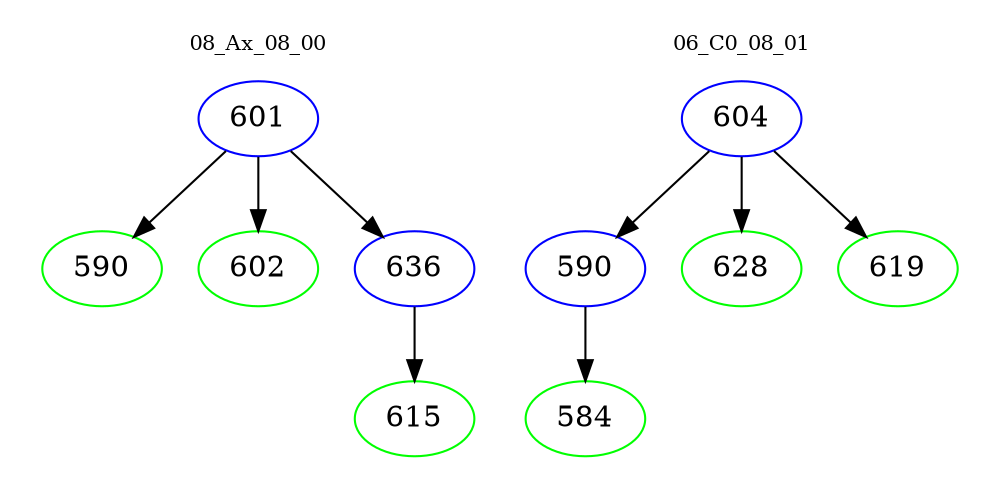 digraph{
subgraph cluster_0 {
color = white
label = "08_Ax_08_00";
fontsize=10;
T0_601 [label="601", color="blue"]
T0_601 -> T0_590 [color="black"]
T0_590 [label="590", color="green"]
T0_601 -> T0_602 [color="black"]
T0_602 [label="602", color="green"]
T0_601 -> T0_636 [color="black"]
T0_636 [label="636", color="blue"]
T0_636 -> T0_615 [color="black"]
T0_615 [label="615", color="green"]
}
subgraph cluster_1 {
color = white
label = "06_C0_08_01";
fontsize=10;
T1_604 [label="604", color="blue"]
T1_604 -> T1_590 [color="black"]
T1_590 [label="590", color="blue"]
T1_590 -> T1_584 [color="black"]
T1_584 [label="584", color="green"]
T1_604 -> T1_628 [color="black"]
T1_628 [label="628", color="green"]
T1_604 -> T1_619 [color="black"]
T1_619 [label="619", color="green"]
}
}
